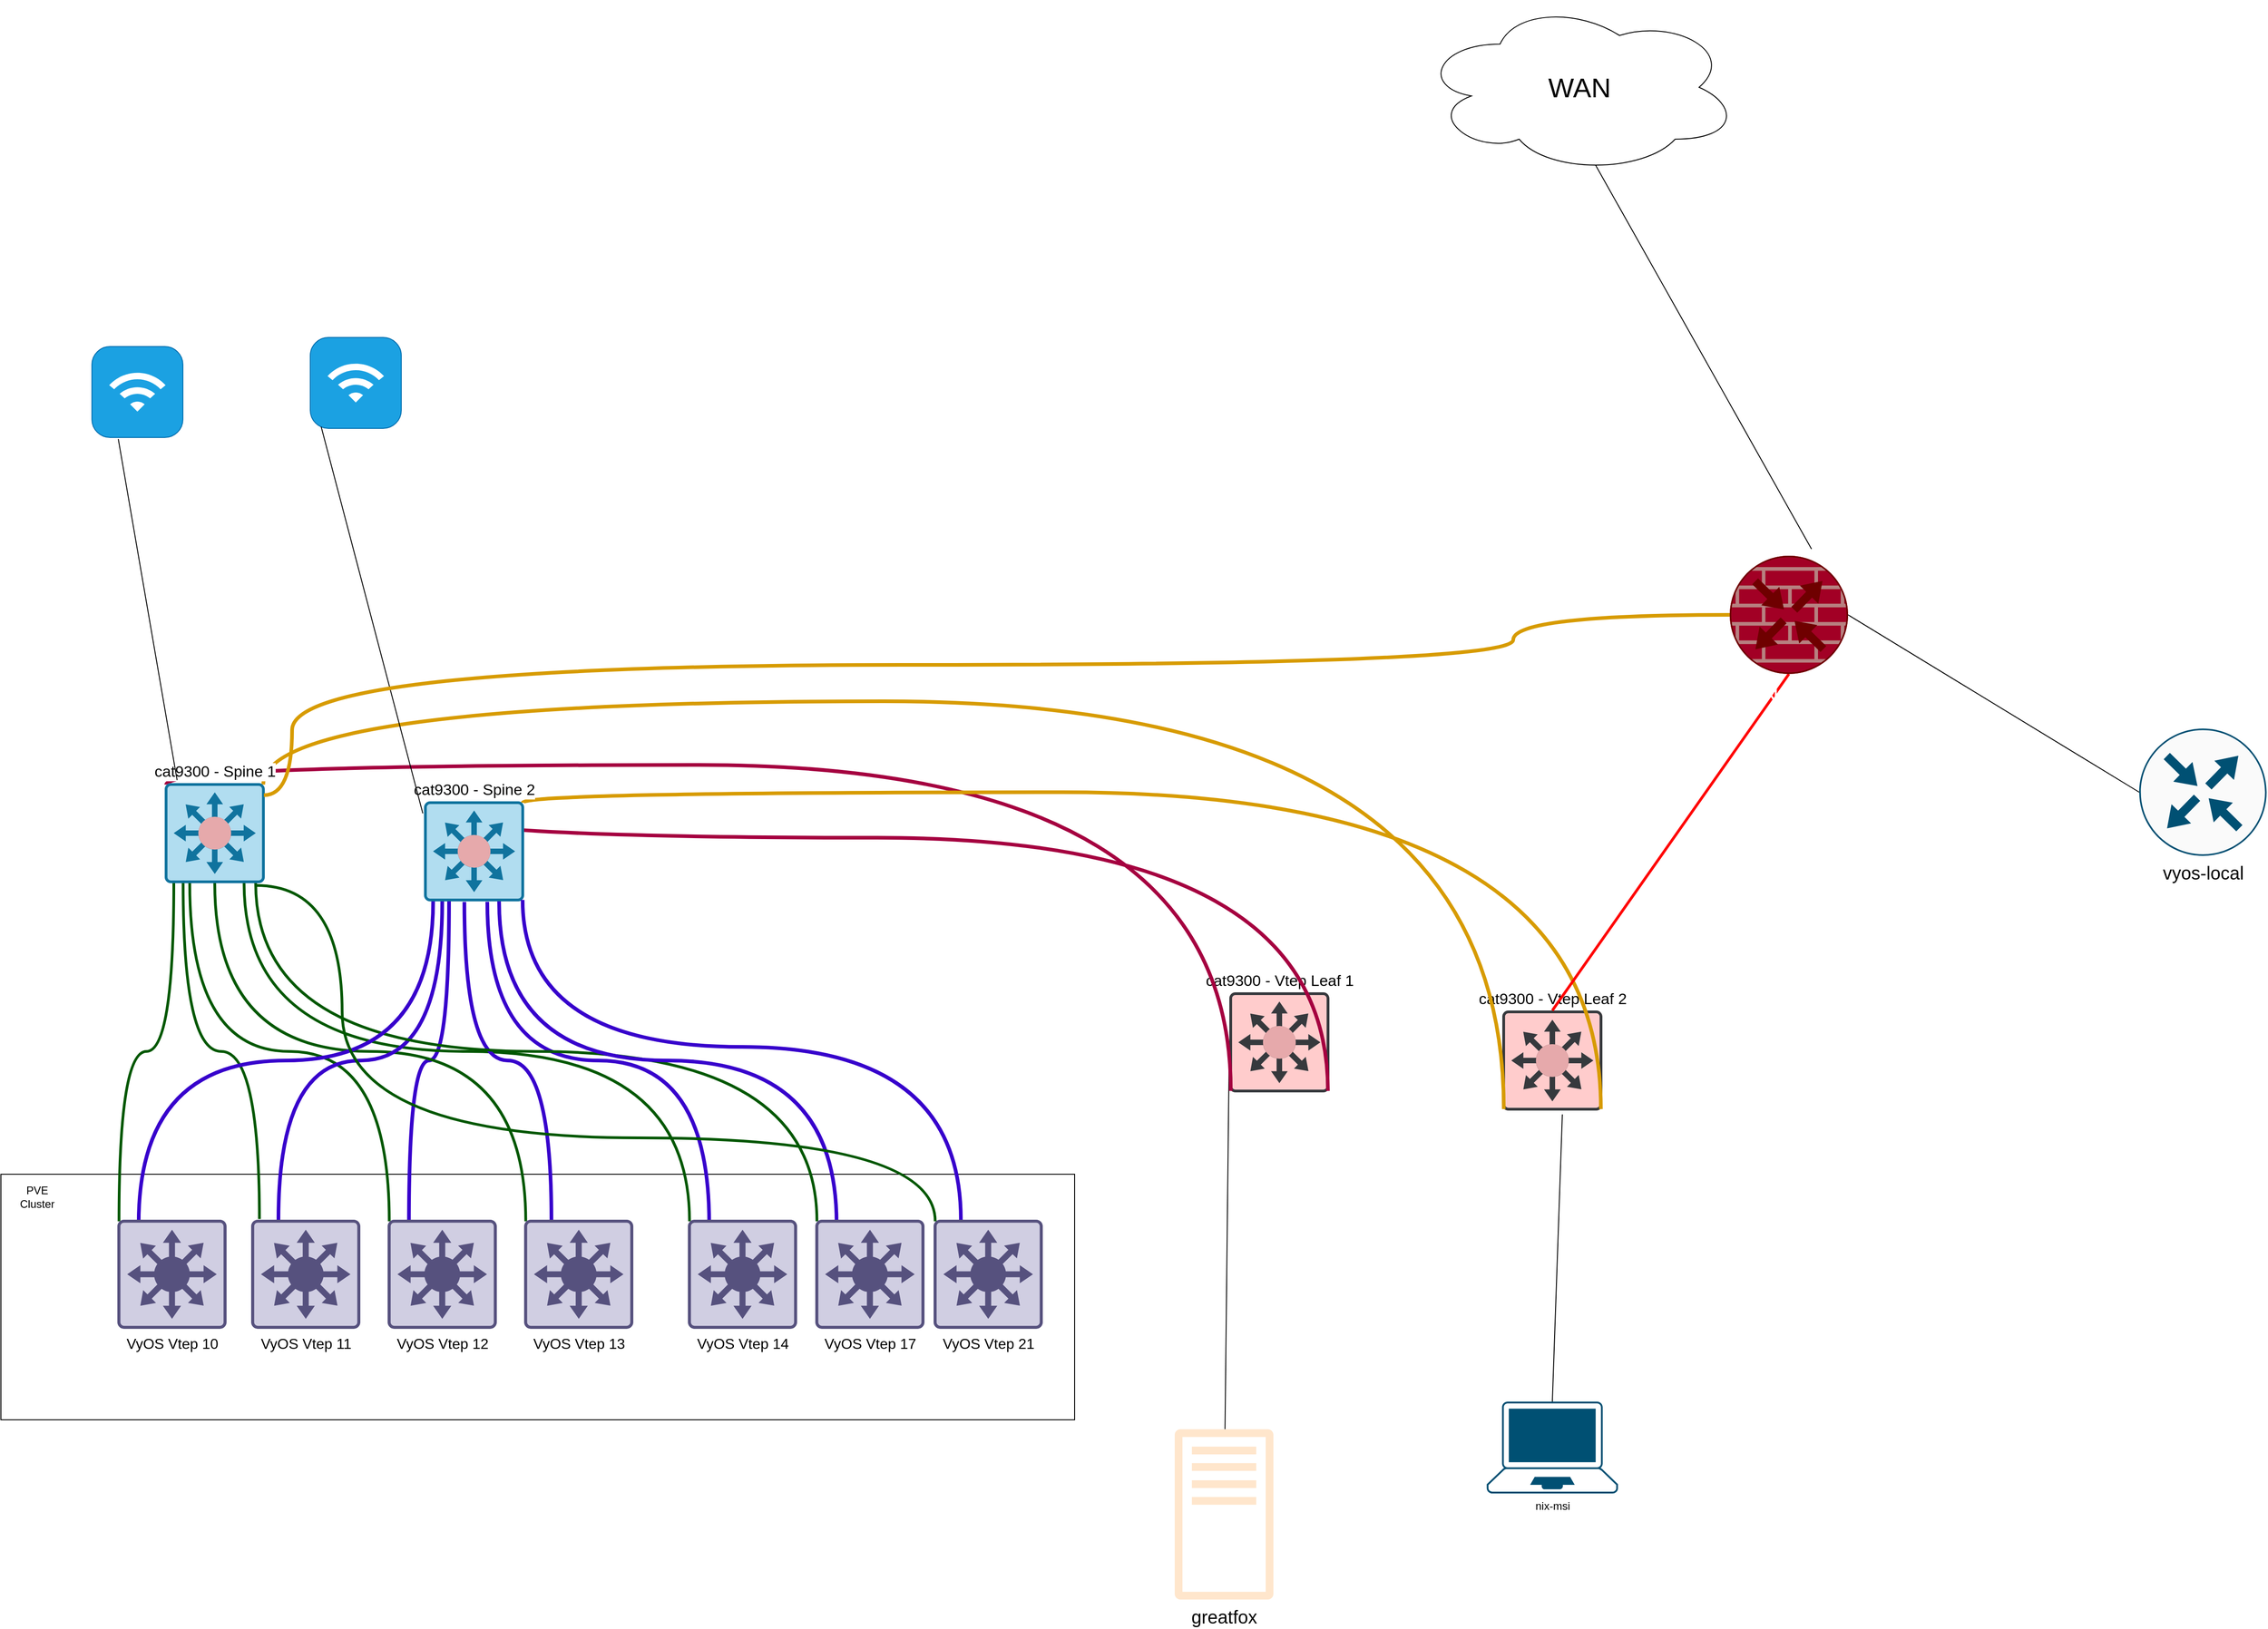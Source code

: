 <mxfile version="26.2.14">
  <diagram name="Page-1" id="Rgjj89eCdvNnS10fGYwV">
    <mxGraphModel dx="4651" dy="2801" grid="1" gridSize="10" guides="1" tooltips="1" connect="1" arrows="1" fold="1" page="1" pageScale="1" pageWidth="850" pageHeight="1100" math="0" shadow="0" adaptiveColors="simple">
      <root>
        <mxCell id="0" />
        <mxCell id="1" parent="0" />
        <mxCell id="LlokaoBQDyI7vfWsaAnD-50" value="" style="group" parent="1" vertex="1" connectable="0">
          <mxGeometry x="-1510" y="520" width="1180" height="270" as="geometry" />
        </mxCell>
        <mxCell id="LlokaoBQDyI7vfWsaAnD-48" value="" style="rounded=0;whiteSpace=wrap;html=1;movable=1;resizable=1;rotatable=1;deletable=1;editable=1;locked=0;connectable=1;" parent="LlokaoBQDyI7vfWsaAnD-50" vertex="1">
          <mxGeometry width="1180" height="270" as="geometry" />
        </mxCell>
        <mxCell id="LlokaoBQDyI7vfWsaAnD-49" value="PVE Cluster" style="text;html=1;align=center;verticalAlign=middle;whiteSpace=wrap;rounded=0;movable=1;resizable=1;rotatable=1;deletable=1;editable=1;locked=0;connectable=1;" parent="LlokaoBQDyI7vfWsaAnD-50" vertex="1">
          <mxGeometry x="10" y="10" width="60" height="30" as="geometry" />
        </mxCell>
        <mxCell id="M9V0LPsPL5QLTXEZbE1V-1" value="VyOS Vtep 21" style="sketch=0;points=[[0.015,0.015,0],[0.985,0.015,0],[0.985,0.985,0],[0.015,0.985,0],[0.25,0,0],[0.5,0,0],[0.75,0,0],[1,0.25,0],[1,0.5,0],[1,0.75,0],[0.75,1,0],[0.5,1,0],[0.25,1,0],[0,0.75,0],[0,0.5,0],[0,0.25,0]];verticalLabelPosition=bottom;html=1;verticalAlign=top;aspect=fixed;align=center;pointerEvents=1;shape=mxgraph.cisco19.rect;prIcon=l3_switch;fillColor=#d0cee2;strokeColor=#56517e;fontSize=16;labelBackgroundColor=default;" parent="LlokaoBQDyI7vfWsaAnD-50" vertex="1">
          <mxGeometry x="1025" y="50" width="120" height="120" as="geometry" />
        </mxCell>
        <mxCell id="PbtLvo4gmNFbYHyGWxIX-13" style="rounded=0;orthogonalLoop=1;jettySize=auto;html=1;exitX=0;exitY=0.5;exitDx=0;exitDy=0;exitPerimeter=0;endArrow=none;endFill=0;" parent="1" source="LlokaoBQDyI7vfWsaAnD-42" target="PbtLvo4gmNFbYHyGWxIX-12" edge="1">
          <mxGeometry relative="1" as="geometry" />
        </mxCell>
        <mxCell id="LlokaoBQDyI7vfWsaAnD-42" value="cat9300 - Vtep Leaf 1" style="sketch=0;points=[[0.015,0.015,0],[0.985,0.015,0],[0.985,0.985,0],[0.015,0.985,0],[0.25,0,0],[0.5,0,0],[0.75,0,0],[1,0.25,0],[1,0.5,0],[1,0.75,0],[0.75,1,0],[0.5,1,0],[0.25,1,0],[0,0.75,0],[0,0.5,0],[0,0.25,0]];verticalLabelPosition=top;html=1;verticalAlign=bottom;aspect=fixed;align=center;pointerEvents=1;shape=mxgraph.cisco19.rect;prIcon=secure_catalyst_switch_color2;labelBackgroundColor=default;fontSize=17;fillColor=#ffcccc;strokeColor=#36393d;labelPosition=center;" parent="1" vertex="1">
          <mxGeometry x="-160" y="320" width="110" height="110" as="geometry" />
        </mxCell>
        <mxCell id="LlokaoBQDyI7vfWsaAnD-43" value="cat9300 - Vtep Leaf 2" style="sketch=0;points=[[0.015,0.015,0],[0.985,0.015,0],[0.985,0.985,0],[0.015,0.985,0],[0.25,0,0],[0.5,0,0],[0.75,0,0],[1,0.25,0],[1,0.5,0],[1,0.75,0],[0.75,1,0],[0.5,1,0],[0.25,1,0],[0,0.75,0],[0,0.5,0],[0,0.25,0]];verticalLabelPosition=top;html=1;verticalAlign=bottom;aspect=fixed;align=center;pointerEvents=1;shape=mxgraph.cisco19.rect;prIcon=secure_catalyst_switch_color2;labelBackgroundColor=default;fontSize=17;fillColor=#ffcccc;strokeColor=#36393d;labelPosition=center;" parent="1" vertex="1">
          <mxGeometry x="140" y="340" width="110" height="110" as="geometry" />
        </mxCell>
        <mxCell id="LlokaoBQDyI7vfWsaAnD-44" style="rounded=0;orthogonalLoop=1;jettySize=auto;html=1;exitX=0.015;exitY=0.985;exitDx=0;exitDy=0;exitPerimeter=0;entryX=0.015;entryY=0.015;entryDx=0;entryDy=0;entryPerimeter=0;endArrow=none;endFill=0;edgeStyle=orthogonalEdgeStyle;curved=1;strokeWidth=4;fillColor=#d80073;strokeColor=#A50040;" parent="1" source="LlokaoBQDyI7vfWsaAnD-42" target="LlokaoBQDyI7vfWsaAnD-6" edge="1">
          <mxGeometry relative="1" as="geometry">
            <Array as="points">
              <mxPoint x="-158" y="70" />
              <mxPoint x="-1328" y="70" />
            </Array>
          </mxGeometry>
        </mxCell>
        <mxCell id="LlokaoBQDyI7vfWsaAnD-45" style="rounded=0;orthogonalLoop=1;jettySize=auto;html=1;exitX=0.985;exitY=0.985;exitDx=0;exitDy=0;exitPerimeter=0;entryX=0.018;entryY=0.1;entryDx=0;entryDy=0;entryPerimeter=0;endArrow=none;endFill=0;edgeStyle=orthogonalEdgeStyle;curved=1;strokeWidth=4;fillColor=#d80073;strokeColor=#A50040;" parent="1" source="LlokaoBQDyI7vfWsaAnD-42" target="LlokaoBQDyI7vfWsaAnD-10" edge="1">
          <mxGeometry relative="1" as="geometry">
            <Array as="points">
              <mxPoint x="-52" y="150" />
              <mxPoint x="-1043" y="150" />
            </Array>
          </mxGeometry>
        </mxCell>
        <mxCell id="LlokaoBQDyI7vfWsaAnD-46" style="rounded=0;orthogonalLoop=1;jettySize=auto;html=1;exitX=0.015;exitY=0.985;exitDx=0;exitDy=0;exitPerimeter=0;entryX=0.985;entryY=0.015;entryDx=0;entryDy=0;entryPerimeter=0;endArrow=none;endFill=0;edgeStyle=orthogonalEdgeStyle;curved=1;strokeWidth=4;fillColor=#ffcd28;strokeColor=#d79b00;gradientColor=#ffa500;" parent="1" source="LlokaoBQDyI7vfWsaAnD-43" target="LlokaoBQDyI7vfWsaAnD-6" edge="1">
          <mxGeometry relative="1" as="geometry">
            <Array as="points">
              <mxPoint x="142" />
              <mxPoint x="-1222" />
            </Array>
          </mxGeometry>
        </mxCell>
        <mxCell id="LlokaoBQDyI7vfWsaAnD-47" style="rounded=0;orthogonalLoop=1;jettySize=auto;html=1;exitX=0.985;exitY=0.985;exitDx=0;exitDy=0;exitPerimeter=0;entryX=0.985;entryY=0.015;entryDx=0;entryDy=0;entryPerimeter=0;endArrow=none;endFill=0;edgeStyle=orthogonalEdgeStyle;curved=1;strokeWidth=4;fillColor=#ffcd28;strokeColor=#d79b00;gradientColor=#ffa500;" parent="1" source="LlokaoBQDyI7vfWsaAnD-43" target="LlokaoBQDyI7vfWsaAnD-10" edge="1">
          <mxGeometry relative="1" as="geometry">
            <Array as="points">
              <mxPoint x="248" y="100" />
              <mxPoint x="-937" y="100" />
            </Array>
          </mxGeometry>
        </mxCell>
        <mxCell id="PbtLvo4gmNFbYHyGWxIX-12" value="greatfox" style="sketch=0;outlineConnect=0;fillColor=#ffe6cc;strokeColor=#d79b00;dashed=0;verticalLabelPosition=bottom;verticalAlign=top;align=center;html=1;fontSize=20;fontStyle=0;aspect=fixed;pointerEvents=1;shape=mxgraph.aws4.traditional_server;" parent="1" vertex="1">
          <mxGeometry x="-220.0" y="800" width="108.46" height="188" as="geometry" />
        </mxCell>
        <mxCell id="ef0nl-UPp9qs67J5QoKZ-1" value="nix-msi" style="points=[[0.13,0.02,0],[0.5,0,0],[0.87,0.02,0],[0.885,0.4,0],[0.985,0.985,0],[0.5,1,0],[0.015,0.985,0],[0.115,0.4,0]];verticalLabelPosition=bottom;sketch=0;html=1;verticalAlign=top;aspect=fixed;align=center;pointerEvents=1;shape=mxgraph.cisco19.laptop;fillColor=#005073;strokeColor=none;" parent="1" vertex="1">
          <mxGeometry x="122.86" y="770" width="144.29" height="101" as="geometry" />
        </mxCell>
        <mxCell id="ef0nl-UPp9qs67J5QoKZ-2" value="" style="endArrow=none;html=1;rounded=0;entryX=0.6;entryY=1.039;entryDx=0;entryDy=0;entryPerimeter=0;exitX=0.5;exitY=0;exitDx=0;exitDy=0;exitPerimeter=0;" parent="1" source="ef0nl-UPp9qs67J5QoKZ-1" target="LlokaoBQDyI7vfWsaAnD-43" edge="1">
          <mxGeometry width="50" height="50" relative="1" as="geometry">
            <mxPoint x="820" y="350" as="sourcePoint" />
            <mxPoint x="870" y="300" as="targetPoint" />
          </mxGeometry>
        </mxCell>
        <mxCell id="LlokaoBQDyI7vfWsaAnD-18" style="rounded=0;orthogonalLoop=1;jettySize=auto;html=1;exitX=0.076;exitY=-0.006;exitDx=0;exitDy=0;exitPerimeter=0;entryX=0.184;entryY=0.995;entryDx=0;entryDy=0;entryPerimeter=0;strokeColor=#005700;endArrow=none;endFill=0;edgeStyle=orthogonalEdgeStyle;curved=1;fillColor=#008a00;strokeWidth=3;" parent="1" source="LlokaoBQDyI7vfWsaAnD-15" target="LlokaoBQDyI7vfWsaAnD-6" edge="1">
          <mxGeometry relative="1" as="geometry">
            <mxPoint x="-1315.0" y="673.45" as="sourcePoint" />
            <mxPoint x="-1195.15" y="490" as="targetPoint" />
          </mxGeometry>
        </mxCell>
        <mxCell id="LlokaoBQDyI7vfWsaAnD-21" style="rounded=0;orthogonalLoop=1;jettySize=auto;html=1;exitX=0.25;exitY=1;exitDx=0;exitDy=0;exitPerimeter=0;entryX=0.015;entryY=0.015;entryDx=0;entryDy=0;entryPerimeter=0;endArrow=none;endFill=0;edgeStyle=orthogonalEdgeStyle;curved=1;fillColor=#008a00;strokeColor=#005700;strokeWidth=3;" parent="1" source="LlokaoBQDyI7vfWsaAnD-6" target="LlokaoBQDyI7vfWsaAnD-20" edge="1">
          <mxGeometry relative="1" as="geometry" />
        </mxCell>
        <mxCell id="LlokaoBQDyI7vfWsaAnD-22" style="rounded=0;orthogonalLoop=1;jettySize=auto;html=1;exitX=0.25;exitY=1;exitDx=0;exitDy=0;exitPerimeter=0;entryX=0.195;entryY=0.034;entryDx=0;entryDy=0;entryPerimeter=0;endArrow=none;endFill=0;edgeStyle=orthogonalEdgeStyle;curved=1;strokeWidth=4;fillColor=#6a00ff;strokeColor=#3700CC;" parent="1" source="LlokaoBQDyI7vfWsaAnD-10" target="LlokaoBQDyI7vfWsaAnD-20" edge="1">
          <mxGeometry relative="1" as="geometry" />
        </mxCell>
        <mxCell id="LlokaoBQDyI7vfWsaAnD-24" style="rounded=0;orthogonalLoop=1;jettySize=auto;html=1;exitX=0.5;exitY=1;exitDx=0;exitDy=0;exitPerimeter=0;entryX=0.015;entryY=0.015;entryDx=0;entryDy=0;entryPerimeter=0;endArrow=none;endFill=0;edgeStyle=orthogonalEdgeStyle;curved=1;fillColor=#008a00;strokeColor=#005700;strokeWidth=3;" parent="1" source="LlokaoBQDyI7vfWsaAnD-6" target="LlokaoBQDyI7vfWsaAnD-23" edge="1">
          <mxGeometry relative="1" as="geometry">
            <mxPoint x="-1017" y="480" as="sourcePoint" />
          </mxGeometry>
        </mxCell>
        <mxCell id="LlokaoBQDyI7vfWsaAnD-27" style="rounded=0;orthogonalLoop=1;jettySize=auto;html=1;entryX=0.015;entryY=0.015;entryDx=0;entryDy=0;entryPerimeter=0;endArrow=none;endFill=0;exitX=0.793;exitY=0.998;exitDx=0;exitDy=0;exitPerimeter=0;edgeStyle=orthogonalEdgeStyle;curved=1;fillColor=#008a00;strokeColor=#005700;strokeWidth=3;" parent="1" source="LlokaoBQDyI7vfWsaAnD-6" target="LlokaoBQDyI7vfWsaAnD-26" edge="1">
          <mxGeometry relative="1" as="geometry">
            <mxPoint x="-1105" y="480" as="sourcePoint" />
          </mxGeometry>
        </mxCell>
        <mxCell id="LlokaoBQDyI7vfWsaAnD-28" style="rounded=0;orthogonalLoop=1;jettySize=auto;html=1;exitX=0.632;exitY=1.004;exitDx=0;exitDy=0;exitPerimeter=0;entryX=0.195;entryY=0.034;entryDx=0;entryDy=0;entryPerimeter=0;endArrow=none;endFill=0;edgeStyle=orthogonalEdgeStyle;curved=1;strokeWidth=4;fillColor=#6a00ff;strokeColor=#3700CC;" parent="1" source="LlokaoBQDyI7vfWsaAnD-10" target="LlokaoBQDyI7vfWsaAnD-26" edge="1">
          <mxGeometry relative="1" as="geometry">
            <mxPoint x="-637" y="480" as="sourcePoint" />
          </mxGeometry>
        </mxCell>
        <mxCell id="LlokaoBQDyI7vfWsaAnD-29" style="edgeStyle=orthogonalEdgeStyle;rounded=0;orthogonalLoop=1;jettySize=auto;html=1;exitX=0.25;exitY=0;exitDx=0;exitDy=0;exitPerimeter=0;entryX=0.182;entryY=1;entryDx=0;entryDy=0;entryPerimeter=0;endArrow=none;endFill=0;curved=1;strokeWidth=4;fillColor=#6a00ff;strokeColor=#3700CC;" parent="1" source="LlokaoBQDyI7vfWsaAnD-15" target="LlokaoBQDyI7vfWsaAnD-10" edge="1">
          <mxGeometry relative="1" as="geometry" />
        </mxCell>
        <mxCell id="LlokaoBQDyI7vfWsaAnD-30" style="edgeStyle=orthogonalEdgeStyle;rounded=0;orthogonalLoop=1;jettySize=auto;html=1;exitX=0.25;exitY=0;exitDx=0;exitDy=0;exitPerimeter=0;entryX=0.403;entryY=1.006;entryDx=0;entryDy=0;entryPerimeter=0;curved=1;endArrow=none;endFill=0;strokeWidth=4;fillColor=#6a00ff;strokeColor=#3700CC;" parent="1" source="LlokaoBQDyI7vfWsaAnD-23" target="LlokaoBQDyI7vfWsaAnD-10" edge="1">
          <mxGeometry relative="1" as="geometry" />
        </mxCell>
        <mxCell id="LlokaoBQDyI7vfWsaAnD-34" style="rounded=0;orthogonalLoop=1;jettySize=auto;html=1;entryX=0.015;entryY=0.015;entryDx=0;entryDy=0;entryPerimeter=0;endArrow=none;endFill=0;exitX=0.909;exitY=1;exitDx=0;exitDy=0;exitPerimeter=0;edgeStyle=orthogonalEdgeStyle;curved=1;fillColor=#008a00;strokeColor=#005700;strokeWidth=3;" parent="1" source="LlokaoBQDyI7vfWsaAnD-6" target="LlokaoBQDyI7vfWsaAnD-33" edge="1">
          <mxGeometry relative="1" as="geometry">
            <mxPoint x="-1008" y="400" as="sourcePoint" />
          </mxGeometry>
        </mxCell>
        <mxCell id="LlokaoBQDyI7vfWsaAnD-35" style="rounded=0;orthogonalLoop=1;jettySize=auto;html=1;exitX=0.75;exitY=1;exitDx=0;exitDy=0;exitPerimeter=0;entryX=0.195;entryY=0.034;entryDx=0;entryDy=0;entryPerimeter=0;endArrow=none;endFill=0;edgeStyle=orthogonalEdgeStyle;curved=1;strokeWidth=4;fillColor=#6a00ff;strokeColor=#3700CC;" parent="1" source="LlokaoBQDyI7vfWsaAnD-10" target="LlokaoBQDyI7vfWsaAnD-33" edge="1">
          <mxGeometry relative="1" as="geometry">
            <mxPoint x="-636" y="403" as="sourcePoint" />
          </mxGeometry>
        </mxCell>
        <mxCell id="LlokaoBQDyI7vfWsaAnD-37" style="rounded=0;orthogonalLoop=1;jettySize=auto;html=1;entryX=0.015;entryY=0.015;entryDx=0;entryDy=0;entryPerimeter=0;endArrow=none;endFill=0;edgeStyle=orthogonalEdgeStyle;curved=1;exitX=0.091;exitY=1;exitDx=0;exitDy=0;exitPerimeter=0;fillColor=#008a00;strokeColor=#005700;strokeWidth=3;" parent="1" source="LlokaoBQDyI7vfWsaAnD-6" target="LlokaoBQDyI7vfWsaAnD-36" edge="1">
          <mxGeometry relative="1" as="geometry">
            <mxPoint x="-1225" y="410" as="sourcePoint" />
          </mxGeometry>
        </mxCell>
        <mxCell id="LlokaoBQDyI7vfWsaAnD-38" style="rounded=0;orthogonalLoop=1;jettySize=auto;html=1;exitX=0.091;exitY=1;exitDx=0;exitDy=0;exitPerimeter=0;entryX=0.195;entryY=0.034;entryDx=0;entryDy=0;entryPerimeter=0;endArrow=none;endFill=0;edgeStyle=orthogonalEdgeStyle;curved=1;strokeWidth=4;fillColor=#6a00ff;strokeColor=#3700CC;" parent="1" source="LlokaoBQDyI7vfWsaAnD-10" target="LlokaoBQDyI7vfWsaAnD-36" edge="1">
          <mxGeometry relative="1" as="geometry">
            <mxPoint x="-1403" y="403" as="sourcePoint" />
          </mxGeometry>
        </mxCell>
        <mxCell id="LlokaoBQDyI7vfWsaAnD-6" value="cat9300 - Spine 1" style="sketch=0;points=[[0.015,0.015,0],[0.985,0.015,0],[0.985,0.985,0],[0.015,0.985,0],[0.25,0,0],[0.5,0,0],[0.75,0,0],[1,0.25,0],[1,0.5,0],[1,0.75,0],[0.75,1,0],[0.5,1,0],[0.25,1,0],[0,0.75,0],[0,0.5,0],[0,0.25,0]];verticalLabelPosition=top;html=1;verticalAlign=bottom;aspect=fixed;align=center;pointerEvents=1;shape=mxgraph.cisco19.rect;prIcon=secure_catalyst_switch_color2;labelBackgroundColor=default;fontSize=17;fillColor=#b1ddf0;strokeColor=#10739e;labelPosition=center;" parent="1" vertex="1">
          <mxGeometry x="-1330" y="90" width="110" height="110" as="geometry" />
        </mxCell>
        <mxCell id="LlokaoBQDyI7vfWsaAnD-10" value="cat9300 - Spine 2" style="sketch=0;points=[[0.015,0.015,0],[0.985,0.015,0],[0.985,0.985,0],[0.015,0.985,0],[0.25,0,0],[0.5,0,0],[0.75,0,0],[1,0.25,0],[1,0.5,0],[1,0.75,0],[0.75,1,0],[0.5,1,0],[0.25,1,0],[0,0.75,0],[0,0.5,0],[0,0.25,0]];verticalLabelPosition=top;html=1;verticalAlign=bottom;aspect=fixed;align=center;pointerEvents=1;shape=mxgraph.cisco19.rect;prIcon=secure_catalyst_switch_color2;labelBackgroundColor=default;fontSize=17;fillColor=#b1ddf0;strokeColor=#10739e;labelPosition=center;" parent="1" vertex="1">
          <mxGeometry x="-1045" y="110" width="110" height="110" as="geometry" />
        </mxCell>
        <mxCell id="LlokaoBQDyI7vfWsaAnD-15" value="VyOS Vtep 11" style="sketch=0;points=[[0.015,0.015,0],[0.985,0.015,0],[0.985,0.985,0],[0.015,0.985,0],[0.25,0,0],[0.5,0,0],[0.75,0,0],[1,0.25,0],[1,0.5,0],[1,0.75,0],[0.75,1,0],[0.5,1,0],[0.25,1,0],[0,0.75,0],[0,0.5,0],[0,0.25,0]];verticalLabelPosition=bottom;html=1;verticalAlign=top;aspect=fixed;align=center;pointerEvents=1;shape=mxgraph.cisco19.rect;prIcon=l3_switch;fillColor=#d0cee2;strokeColor=#56517e;fontSize=16;labelBackgroundColor=default;" parent="1" vertex="1">
          <mxGeometry x="-1235" y="570" width="120" height="120" as="geometry" />
        </mxCell>
        <mxCell id="LlokaoBQDyI7vfWsaAnD-20" value="VyOS Vtep 12" style="sketch=0;points=[[0.015,0.015,0],[0.985,0.015,0],[0.985,0.985,0],[0.015,0.985,0],[0.25,0,0],[0.5,0,0],[0.75,0,0],[1,0.25,0],[1,0.5,0],[1,0.75,0],[0.75,1,0],[0.5,1,0],[0.25,1,0],[0,0.75,0],[0,0.5,0],[0,0.25,0]];verticalLabelPosition=bottom;html=1;verticalAlign=top;aspect=fixed;align=center;pointerEvents=1;shape=mxgraph.cisco19.rect;prIcon=l3_switch;fillColor=#d0cee2;strokeColor=#56517e;fontSize=16;labelBackgroundColor=default;" parent="1" vertex="1">
          <mxGeometry x="-1085" y="570" width="120" height="120" as="geometry" />
        </mxCell>
        <mxCell id="LlokaoBQDyI7vfWsaAnD-23" value="VyOS Vtep 13" style="sketch=0;points=[[0.015,0.015,0],[0.985,0.015,0],[0.985,0.985,0],[0.015,0.985,0],[0.25,0,0],[0.5,0,0],[0.75,0,0],[1,0.25,0],[1,0.5,0],[1,0.75,0],[0.75,1,0],[0.5,1,0],[0.25,1,0],[0,0.75,0],[0,0.5,0],[0,0.25,0]];verticalLabelPosition=bottom;html=1;verticalAlign=top;aspect=fixed;align=center;pointerEvents=1;shape=mxgraph.cisco19.rect;prIcon=l3_switch;fillColor=#d0cee2;strokeColor=#56517e;fontSize=16;labelBackgroundColor=default;" parent="1" vertex="1">
          <mxGeometry x="-935" y="570" width="120" height="120" as="geometry" />
        </mxCell>
        <mxCell id="LlokaoBQDyI7vfWsaAnD-26" value="VyOS Vtep 14" style="sketch=0;points=[[0.015,0.015,0],[0.985,0.015,0],[0.985,0.985,0],[0.015,0.985,0],[0.25,0,0],[0.5,0,0],[0.75,0,0],[1,0.25,0],[1,0.5,0],[1,0.75,0],[0.75,1,0],[0.5,1,0],[0.25,1,0],[0,0.75,0],[0,0.5,0],[0,0.25,0]];verticalLabelPosition=bottom;html=1;verticalAlign=top;aspect=fixed;align=center;pointerEvents=1;shape=mxgraph.cisco19.rect;prIcon=l3_switch;fillColor=#d0cee2;strokeColor=#56517e;fontSize=16;labelBackgroundColor=default;" parent="1" vertex="1">
          <mxGeometry x="-755" y="570" width="120" height="120" as="geometry" />
        </mxCell>
        <mxCell id="LlokaoBQDyI7vfWsaAnD-33" value="VyOS Vtep 17" style="sketch=0;points=[[0.015,0.015,0],[0.985,0.015,0],[0.985,0.985,0],[0.015,0.985,0],[0.25,0,0],[0.5,0,0],[0.75,0,0],[1,0.25,0],[1,0.5,0],[1,0.75,0],[0.75,1,0],[0.5,1,0],[0.25,1,0],[0,0.75,0],[0,0.5,0],[0,0.25,0]];verticalLabelPosition=bottom;html=1;verticalAlign=top;aspect=fixed;align=center;pointerEvents=1;shape=mxgraph.cisco19.rect;prIcon=l3_switch;fillColor=#d0cee2;strokeColor=#56517e;fontSize=16;labelBackgroundColor=default;" parent="1" vertex="1">
          <mxGeometry x="-615" y="570" width="120" height="120" as="geometry" />
        </mxCell>
        <mxCell id="LlokaoBQDyI7vfWsaAnD-36" value="VyOS Vtep 10" style="sketch=0;points=[[0.015,0.015,0],[0.985,0.015,0],[0.985,0.985,0],[0.015,0.985,0],[0.25,0,0],[0.5,0,0],[0.75,0,0],[1,0.25,0],[1,0.5,0],[1,0.75,0],[0.75,1,0],[0.5,1,0],[0.25,1,0],[0,0.75,0],[0,0.5,0],[0,0.25,0]];verticalLabelPosition=bottom;html=1;verticalAlign=top;aspect=fixed;align=center;pointerEvents=1;shape=mxgraph.cisco19.rect;prIcon=l3_switch;fillColor=#d0cee2;strokeColor=#56517e;fontSize=16;labelBackgroundColor=default;" parent="1" vertex="1">
          <mxGeometry x="-1382" y="570" width="120" height="120" as="geometry" />
        </mxCell>
        <mxCell id="ef0nl-UPp9qs67J5QoKZ-6" value="&lt;font style=&quot;font-size: 30px;&quot;&gt;WAN&lt;/font&gt;" style="ellipse;shape=cloud;whiteSpace=wrap;html=1;" parent="1" vertex="1">
          <mxGeometry x="50" y="-770" width="350" height="190" as="geometry" />
        </mxCell>
        <mxCell id="ef0nl-UPp9qs67J5QoKZ-7" value="" style="endArrow=none;html=1;rounded=0;exitX=0.5;exitY=0;exitDx=0;exitDy=0;exitPerimeter=0;entryX=0.5;entryY=1;entryDx=0;entryDy=0;entryPerimeter=0;strokeWidth=3;strokeColor=#FF0000;" parent="1" source="LlokaoBQDyI7vfWsaAnD-43" target="ef0nl-UPp9qs67J5QoKZ-10" edge="1">
          <mxGeometry width="50" height="50" relative="1" as="geometry">
            <mxPoint x="-250" y="80" as="sourcePoint" />
            <mxPoint x="210.668" y="-102" as="targetPoint" />
          </mxGeometry>
        </mxCell>
        <mxCell id="ef0nl-UPp9qs67J5QoKZ-8" value="" style="endArrow=none;html=1;rounded=0;entryX=0.55;entryY=0.95;entryDx=0;entryDy=0;entryPerimeter=0;exitX=0.691;exitY=-0.057;exitDx=0;exitDy=0;exitPerimeter=0;" parent="1" source="ef0nl-UPp9qs67J5QoKZ-10" target="ef0nl-UPp9qs67J5QoKZ-6" edge="1">
          <mxGeometry width="50" height="50" relative="1" as="geometry">
            <mxPoint x="220.808" y="-290" as="sourcePoint" />
            <mxPoint x="-200" y="30" as="targetPoint" />
          </mxGeometry>
        </mxCell>
        <mxCell id="ef0nl-UPp9qs67J5QoKZ-10" value="&lt;font style=&quot;font-size: 25px;&quot;&gt;N100&lt;/font&gt;" style="sketch=0;points=[[0.5,0,0],[1,0.5,0],[0.5,1,0],[0,0.5,0],[0.145,0.145,0],[0.856,0.145,0],[0.855,0.856,0],[0.145,0.855,0]];verticalLabelPosition=bottom;html=1;verticalAlign=top;aspect=fixed;align=center;pointerEvents=1;shape=mxgraph.cisco19.rect;prIcon=router_with_firewall;fillColor=#a20025;strokeColor=#6F0000;fontColor=#ffffff;" parent="1" vertex="1">
          <mxGeometry x="390" y="-160" width="130" height="130" as="geometry" />
        </mxCell>
        <mxCell id="ef0nl-UPp9qs67J5QoKZ-11" value="&lt;font style=&quot;font-size: 28px;&quot;&gt;C9130axi-1&lt;/font&gt;" style="html=1;strokeWidth=1;shadow=0;dashed=0;shape=mxgraph.ios7.misc.wifi;fillColor=#1ba1e2;strokeColor=#006EAF;buttonText=;strokeColor2=#222222;fontSize=20;verticalLabelPosition=bottom;verticalAlign=top;align=center;sketch=0;fontColor=#ffffff;" parent="1" vertex="1">
          <mxGeometry x="-1410" y="-390" width="100" height="100" as="geometry" />
        </mxCell>
        <mxCell id="ef0nl-UPp9qs67J5QoKZ-14" value="" style="endArrow=none;html=1;rounded=0;exitX=1;exitY=0.5;exitDx=0;exitDy=0;exitPerimeter=0;entryX=0;entryY=0.5;entryDx=0;entryDy=0;entryPerimeter=0;" parent="1" source="ef0nl-UPp9qs67J5QoKZ-10" target="ef0nl-UPp9qs67J5QoKZ-15" edge="1">
          <mxGeometry width="50" height="50" relative="1" as="geometry">
            <mxPoint x="540" y="-85" as="sourcePoint" />
            <mxPoint x="820" y="70" as="targetPoint" />
          </mxGeometry>
        </mxCell>
        <mxCell id="ef0nl-UPp9qs67J5QoKZ-15" value="&lt;font style=&quot;font-size: 20px;&quot;&gt;vyos-local&lt;/font&gt;" style="sketch=0;points=[[0.5,0,0],[1,0.5,0],[0.5,1,0],[0,0.5,0],[0.145,0.145,0],[0.856,0.145,0],[0.855,0.856,0],[0.145,0.855,0]];verticalLabelPosition=bottom;html=1;verticalAlign=top;aspect=fixed;align=center;pointerEvents=1;shape=mxgraph.cisco19.rect;prIcon=router;fillColor=#FAFAFA;strokeColor=#005073;" parent="1" vertex="1">
          <mxGeometry x="840" y="30" width="140" height="140" as="geometry" />
        </mxCell>
        <mxCell id="M9V0LPsPL5QLTXEZbE1V-3" style="rounded=0;orthogonalLoop=1;jettySize=auto;html=1;entryX=0.015;entryY=0.015;entryDx=0;entryDy=0;entryPerimeter=0;endArrow=none;endFill=0;exitX=0.913;exitY=1.023;exitDx=0;exitDy=0;exitPerimeter=0;edgeStyle=orthogonalEdgeStyle;curved=1;fillColor=#008a00;strokeColor=#005700;strokeWidth=3;" parent="1" source="LlokaoBQDyI7vfWsaAnD-6" target="M9V0LPsPL5QLTXEZbE1V-1" edge="1">
          <mxGeometry relative="1" as="geometry">
            <mxPoint x="-1125" y="410" as="sourcePoint" />
            <mxPoint x="-603" y="582" as="targetPoint" />
            <Array as="points">
              <mxPoint x="-1135" y="480" />
              <mxPoint x="-483" y="480" />
            </Array>
          </mxGeometry>
        </mxCell>
        <mxCell id="M9V0LPsPL5QLTXEZbE1V-5" style="rounded=0;orthogonalLoop=1;jettySize=auto;html=1;exitX=0.985;exitY=0.985;exitDx=0;exitDy=0;exitPerimeter=0;entryX=0.25;entryY=0;entryDx=0;entryDy=0;entryPerimeter=0;endArrow=none;endFill=0;edgeStyle=orthogonalEdgeStyle;curved=1;strokeWidth=4;fillColor=#6a00ff;strokeColor=#3700CC;" parent="1" source="LlokaoBQDyI7vfWsaAnD-10" target="M9V0LPsPL5QLTXEZbE1V-1" edge="1">
          <mxGeometry relative="1" as="geometry">
            <mxPoint x="-952" y="230" as="sourcePoint" />
            <mxPoint x="-582" y="584" as="targetPoint" />
            <Array as="points">
              <mxPoint x="-937" y="380" />
              <mxPoint x="-455" y="380" />
            </Array>
          </mxGeometry>
        </mxCell>
        <mxCell id="M9V0LPsPL5QLTXEZbE1V-6" value="&lt;font style=&quot;font-size: 28px;&quot;&gt;C9130axi-2&lt;/font&gt;" style="html=1;strokeWidth=1;shadow=0;dashed=0;shape=mxgraph.ios7.misc.wifi;fillColor=#1ba1e2;strokeColor=#006EAF;buttonText=;strokeColor2=#222222;fontSize=20;verticalLabelPosition=bottom;verticalAlign=top;align=center;sketch=0;fontColor=#ffffff;" parent="1" vertex="1">
          <mxGeometry x="-1170" y="-400" width="100" height="100" as="geometry" />
        </mxCell>
        <mxCell id="M9V0LPsPL5QLTXEZbE1V-8" value="" style="endArrow=none;html=1;rounded=0;exitX=0.124;exitY=-0.03;exitDx=0;exitDy=0;exitPerimeter=0;entryX=0.29;entryY=1.017;entryDx=0;entryDy=0;entryPerimeter=0;" parent="1" source="LlokaoBQDyI7vfWsaAnD-6" target="ef0nl-UPp9qs67J5QoKZ-11" edge="1">
          <mxGeometry width="50" height="50" relative="1" as="geometry">
            <mxPoint x="10" y="250" as="sourcePoint" />
            <mxPoint x="60" y="200" as="targetPoint" />
          </mxGeometry>
        </mxCell>
        <mxCell id="M9V0LPsPL5QLTXEZbE1V-9" value="" style="endArrow=none;html=1;rounded=0;exitX=-0.012;exitY=0.121;exitDx=0;exitDy=0;exitPerimeter=0;entryX=0.12;entryY=0.983;entryDx=0;entryDy=0;entryPerimeter=0;" parent="1" source="LlokaoBQDyI7vfWsaAnD-10" target="M9V0LPsPL5QLTXEZbE1V-6" edge="1">
          <mxGeometry width="50" height="50" relative="1" as="geometry">
            <mxPoint x="-1306" y="97" as="sourcePoint" />
            <mxPoint x="-1080" y="-420" as="targetPoint" />
          </mxGeometry>
        </mxCell>
        <mxCell id="M9V0LPsPL5QLTXEZbE1V-10" style="rounded=0;orthogonalLoop=1;jettySize=auto;html=1;exitX=0;exitY=0.5;exitDx=0;exitDy=0;exitPerimeter=0;entryX=0.991;entryY=0.121;entryDx=0;entryDy=0;entryPerimeter=0;endArrow=none;endFill=0;edgeStyle=orthogonalEdgeStyle;curved=1;strokeWidth=4;fillColor=#ffcd28;strokeColor=#d79b00;gradientColor=#ffa500;" parent="1" source="ef0nl-UPp9qs67J5QoKZ-10" target="LlokaoBQDyI7vfWsaAnD-6" edge="1">
          <mxGeometry relative="1" as="geometry">
            <mxPoint x="152" y="458" as="sourcePoint" />
            <mxPoint x="-1212" y="102" as="targetPoint" />
            <Array as="points">
              <mxPoint x="152" y="-95" />
              <mxPoint x="152" y="-40" />
              <mxPoint x="-1190" y="-40" />
              <mxPoint x="-1190" y="103" />
            </Array>
          </mxGeometry>
        </mxCell>
      </root>
    </mxGraphModel>
  </diagram>
</mxfile>
